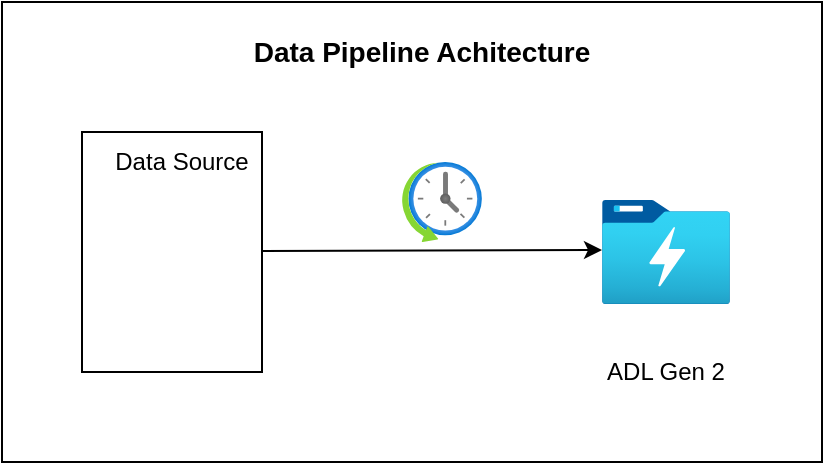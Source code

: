 <mxfile version="28.2.7">
  <diagram name="Page-1" id="J03AhKk9brJRuuLDbx7k">
    <mxGraphModel dx="2276" dy="866" grid="1" gridSize="10" guides="1" tooltips="1" connect="1" arrows="1" fold="1" page="1" pageScale="1" pageWidth="850" pageHeight="1100" math="0" shadow="0">
      <root>
        <mxCell id="0" />
        <mxCell id="1" parent="0" />
        <mxCell id="q30I01LduNnARRFr0o7E-13" value="" style="rounded=0;whiteSpace=wrap;html=1;" vertex="1" parent="1">
          <mxGeometry x="-220" y="210" width="410" height="230" as="geometry" />
        </mxCell>
        <mxCell id="q30I01LduNnARRFr0o7E-2" value="" style="rounded=0;whiteSpace=wrap;html=1;" vertex="1" parent="1">
          <mxGeometry x="-180" y="275" width="90" height="120" as="geometry" />
        </mxCell>
        <mxCell id="q30I01LduNnARRFr0o7E-1" value="" style="shape=image;html=1;verticalAlign=top;verticalLabelPosition=bottom;labelBackgroundColor=#ffffff;imageAspect=0;aspect=fixed;image=https://icons.diagrams.net/icon-cache1/Bootstrap_Vol_3-2297/filetype-csv-882.svg" vertex="1" parent="1">
          <mxGeometry x="-160" y="320" width="50" height="50" as="geometry" />
        </mxCell>
        <mxCell id="q30I01LduNnARRFr0o7E-3" value="Data Source" style="text;html=1;whiteSpace=wrap;strokeColor=none;fillColor=none;align=center;verticalAlign=middle;rounded=0;" vertex="1" parent="1">
          <mxGeometry x="-170" y="275" width="80" height="30" as="geometry" />
        </mxCell>
        <mxCell id="q30I01LduNnARRFr0o7E-5" value="" style="image;aspect=fixed;html=1;points=[];align=center;fontSize=12;image=img/lib/azure2/storage/Data_Lake_Storage_Gen1.svg;" vertex="1" parent="1">
          <mxGeometry x="80" y="309" width="64" height="52" as="geometry" />
        </mxCell>
        <mxCell id="q30I01LduNnARRFr0o7E-6" value="" style="endArrow=classic;html=1;rounded=0;" edge="1" parent="1">
          <mxGeometry width="50" height="50" relative="1" as="geometry">
            <mxPoint x="-50" y="334.5" as="sourcePoint" />
            <mxPoint x="80" y="334" as="targetPoint" />
            <Array as="points">
              <mxPoint x="-90" y="334.5" />
            </Array>
          </mxGeometry>
        </mxCell>
        <mxCell id="q30I01LduNnARRFr0o7E-7" value="ADL Gen 2" style="text;html=1;whiteSpace=wrap;strokeColor=none;fillColor=none;align=center;verticalAlign=middle;rounded=0;" vertex="1" parent="1">
          <mxGeometry x="72" y="380" width="80" height="30" as="geometry" />
        </mxCell>
        <mxCell id="q30I01LduNnARRFr0o7E-8" value="" style="image;aspect=fixed;html=1;points=[];align=center;fontSize=12;image=img/lib/azure2/general/Scheduler.svg;" vertex="1" parent="1">
          <mxGeometry x="-20" y="290" width="40" height="40" as="geometry" />
        </mxCell>
        <mxCell id="q30I01LduNnARRFr0o7E-9" value="" style="shape=image;html=1;verticalAlign=top;verticalLabelPosition=bottom;labelBackgroundColor=#ffffff;imageAspect=0;aspect=fixed;image=https://icons.diagrams.net/icon-cache1/Long_shadow_web_icons-2008/python-943.svg" vertex="1" parent="1">
          <mxGeometry x="-20" y="340" width="40" height="40" as="geometry" />
        </mxCell>
        <mxCell id="q30I01LduNnARRFr0o7E-15" value="Data Pipeline Achitecture" style="text;html=1;whiteSpace=wrap;strokeColor=none;fillColor=none;align=center;verticalAlign=middle;rounded=0;fontStyle=1;fontSize=14;" vertex="1" parent="1">
          <mxGeometry x="-100" y="220" width="180" height="30" as="geometry" />
        </mxCell>
      </root>
    </mxGraphModel>
  </diagram>
</mxfile>
